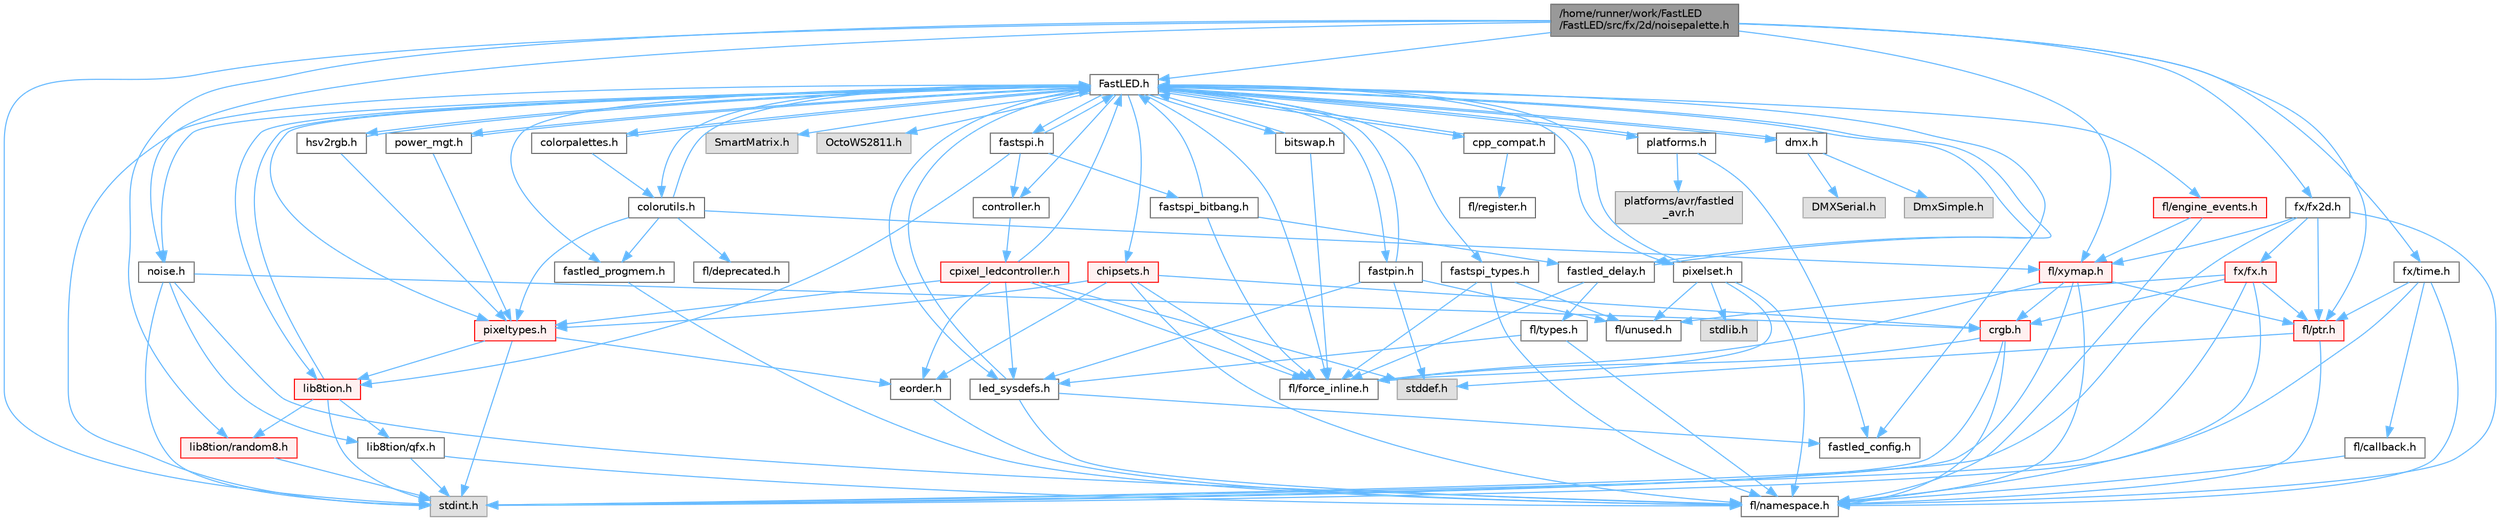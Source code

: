 digraph "/home/runner/work/FastLED/FastLED/src/fx/2d/noisepalette.h"
{
 // LATEX_PDF_SIZE
  bgcolor="transparent";
  edge [fontname=Helvetica,fontsize=10,labelfontname=Helvetica,labelfontsize=10];
  node [fontname=Helvetica,fontsize=10,shape=box,height=0.2,width=0.4];
  Node1 [id="Node000001",label="/home/runner/work/FastLED\l/FastLED/src/fx/2d/noisepalette.h",height=0.2,width=0.4,color="gray40", fillcolor="grey60", style="filled", fontcolor="black",tooltip="Demonstrates how to mix noise generation with color palettes on a 2D LED matrix."];
  Node1 -> Node2 [id="edge1_Node000001_Node000002",color="steelblue1",style="solid",tooltip=" "];
  Node2 [id="Node000002",label="stdint.h",height=0.2,width=0.4,color="grey60", fillcolor="#E0E0E0", style="filled",tooltip=" "];
  Node1 -> Node3 [id="edge2_Node000001_Node000003",color="steelblue1",style="solid",tooltip=" "];
  Node3 [id="Node000003",label="FastLED.h",height=0.2,width=0.4,color="grey40", fillcolor="white", style="filled",URL="$db/d97/_fast_l_e_d_8h.html",tooltip="central include file for FastLED, defines the CFastLED class/object"];
  Node3 -> Node2 [id="edge3_Node000003_Node000002",color="steelblue1",style="solid",tooltip=" "];
  Node3 -> Node4 [id="edge4_Node000003_Node000004",color="steelblue1",style="solid",tooltip=" "];
  Node4 [id="Node000004",label="SmartMatrix.h",height=0.2,width=0.4,color="grey60", fillcolor="#E0E0E0", style="filled",tooltip=" "];
  Node3 -> Node5 [id="edge5_Node000003_Node000005",color="steelblue1",style="solid",tooltip=" "];
  Node5 [id="Node000005",label="OctoWS2811.h",height=0.2,width=0.4,color="grey60", fillcolor="#E0E0E0", style="filled",tooltip=" "];
  Node3 -> Node6 [id="edge6_Node000003_Node000006",color="steelblue1",style="solid",tooltip=" "];
  Node6 [id="Node000006",label="fl/force_inline.h",height=0.2,width=0.4,color="grey40", fillcolor="white", style="filled",URL="$d8/d2d/fl_2force__inline_8h.html",tooltip=" "];
  Node3 -> Node7 [id="edge7_Node000003_Node000007",color="steelblue1",style="solid",tooltip=" "];
  Node7 [id="Node000007",label="cpp_compat.h",height=0.2,width=0.4,color="grey40", fillcolor="white", style="filled",URL="$d9/d13/cpp__compat_8h.html",tooltip="Compatibility functions based on C++ version."];
  Node7 -> Node3 [id="edge8_Node000007_Node000003",color="steelblue1",style="solid",tooltip=" "];
  Node7 -> Node8 [id="edge9_Node000007_Node000008",color="steelblue1",style="solid",tooltip=" "];
  Node8 [id="Node000008",label="fl/register.h",height=0.2,width=0.4,color="grey40", fillcolor="white", style="filled",URL="$d8/dc1/fl_2register_8h.html",tooltip=" "];
  Node3 -> Node9 [id="edge10_Node000003_Node000009",color="steelblue1",style="solid",tooltip=" "];
  Node9 [id="Node000009",label="fastled_config.h",height=0.2,width=0.4,color="grey40", fillcolor="white", style="filled",URL="$d5/d11/fastled__config_8h.html",tooltip="Contains definitions that can be used to configure FastLED at compile time."];
  Node3 -> Node10 [id="edge11_Node000003_Node000010",color="steelblue1",style="solid",tooltip=" "];
  Node10 [id="Node000010",label="led_sysdefs.h",height=0.2,width=0.4,color="grey40", fillcolor="white", style="filled",URL="$d9/d3e/led__sysdefs_8h.html",tooltip="Determines which platform system definitions to include."];
  Node10 -> Node3 [id="edge12_Node000010_Node000003",color="steelblue1",style="solid",tooltip=" "];
  Node10 -> Node9 [id="edge13_Node000010_Node000009",color="steelblue1",style="solid",tooltip=" "];
  Node10 -> Node11 [id="edge14_Node000010_Node000011",color="steelblue1",style="solid",tooltip=" "];
  Node11 [id="Node000011",label="fl/namespace.h",height=0.2,width=0.4,color="grey40", fillcolor="white", style="filled",URL="$df/d2a/namespace_8h.html",tooltip="Implements the FastLED namespace macros."];
  Node3 -> Node12 [id="edge15_Node000003_Node000012",color="steelblue1",style="solid",tooltip=" "];
  Node12 [id="Node000012",label="fastled_delay.h",height=0.2,width=0.4,color="grey40", fillcolor="white", style="filled",URL="$d0/da8/fastled__delay_8h.html",tooltip="Utility functions and classes for managing delay cycles."];
  Node12 -> Node3 [id="edge16_Node000012_Node000003",color="steelblue1",style="solid",tooltip=" "];
  Node12 -> Node13 [id="edge17_Node000012_Node000013",color="steelblue1",style="solid",tooltip=" "];
  Node13 [id="Node000013",label="fl/types.h",height=0.2,width=0.4,color="grey40", fillcolor="white", style="filled",URL="$d7/da1/fl_2types_8h.html",tooltip=" "];
  Node13 -> Node10 [id="edge18_Node000013_Node000010",color="steelblue1",style="solid",tooltip=" "];
  Node13 -> Node11 [id="edge19_Node000013_Node000011",color="steelblue1",style="solid",tooltip=" "];
  Node12 -> Node6 [id="edge20_Node000012_Node000006",color="steelblue1",style="solid",tooltip=" "];
  Node3 -> Node14 [id="edge21_Node000003_Node000014",color="steelblue1",style="solid",tooltip=" "];
  Node14 [id="Node000014",label="bitswap.h",height=0.2,width=0.4,color="grey40", fillcolor="white", style="filled",URL="$de/ded/bitswap_8h.html",tooltip="Functions for doing a rotation of bits/bytes used by parallel output."];
  Node14 -> Node3 [id="edge22_Node000014_Node000003",color="steelblue1",style="solid",tooltip=" "];
  Node14 -> Node6 [id="edge23_Node000014_Node000006",color="steelblue1",style="solid",tooltip=" "];
  Node3 -> Node15 [id="edge24_Node000003_Node000015",color="steelblue1",style="solid",tooltip=" "];
  Node15 [id="Node000015",label="controller.h",height=0.2,width=0.4,color="grey40", fillcolor="white", style="filled",URL="$d2/dd9/controller_8h.html",tooltip="deprecated: base definitions used by led controllers for writing out led data"];
  Node15 -> Node16 [id="edge25_Node000015_Node000016",color="steelblue1",style="solid",tooltip=" "];
  Node16 [id="Node000016",label="cpixel_ledcontroller.h",height=0.2,width=0.4,color="red", fillcolor="#FFF0F0", style="filled",URL="$d9/d57/cpixel__ledcontroller_8h.html",tooltip="defines the templated version of the CLEDController class"];
  Node16 -> Node17 [id="edge26_Node000016_Node000017",color="steelblue1",style="solid",tooltip=" "];
  Node17 [id="Node000017",label="stddef.h",height=0.2,width=0.4,color="grey60", fillcolor="#E0E0E0", style="filled",tooltip=" "];
  Node16 -> Node3 [id="edge27_Node000016_Node000003",color="steelblue1",style="solid",tooltip=" "];
  Node16 -> Node10 [id="edge28_Node000016_Node000010",color="steelblue1",style="solid",tooltip=" "];
  Node16 -> Node18 [id="edge29_Node000016_Node000018",color="steelblue1",style="solid",tooltip=" "];
  Node18 [id="Node000018",label="pixeltypes.h",height=0.2,width=0.4,color="red", fillcolor="#FFF0F0", style="filled",URL="$d2/dba/pixeltypes_8h.html",tooltip="Includes defintions for RGB and HSV pixels."];
  Node18 -> Node2 [id="edge30_Node000018_Node000002",color="steelblue1",style="solid",tooltip=" "];
  Node18 -> Node19 [id="edge31_Node000018_Node000019",color="steelblue1",style="solid",tooltip=" "];
  Node19 [id="Node000019",label="lib8tion.h",height=0.2,width=0.4,color="red", fillcolor="#FFF0F0", style="filled",URL="$df/da5/lib8tion_8h.html",tooltip="Fast, efficient 8-bit math functions specifically designed for high-performance LED programming."];
  Node19 -> Node3 [id="edge32_Node000019_Node000003",color="steelblue1",style="solid",tooltip=" "];
  Node19 -> Node2 [id="edge33_Node000019_Node000002",color="steelblue1",style="solid",tooltip=" "];
  Node19 -> Node22 [id="edge34_Node000019_Node000022",color="steelblue1",style="solid",tooltip=" "];
  Node22 [id="Node000022",label="lib8tion/qfx.h",height=0.2,width=0.4,color="grey40", fillcolor="white", style="filled",URL="$d2/d19/qfx_8h.html",tooltip=" "];
  Node22 -> Node2 [id="edge35_Node000022_Node000002",color="steelblue1",style="solid",tooltip=" "];
  Node22 -> Node11 [id="edge36_Node000022_Node000011",color="steelblue1",style="solid",tooltip=" "];
  Node19 -> Node31 [id="edge37_Node000019_Node000031",color="steelblue1",style="solid",tooltip=" "];
  Node31 [id="Node000031",label="lib8tion/random8.h",height=0.2,width=0.4,color="red", fillcolor="#FFF0F0", style="filled",URL="$d9/dfa/random8_8h.html",tooltip="Fast, efficient random number generators specifically designed for high-performance LED programming."];
  Node31 -> Node2 [id="edge38_Node000031_Node000002",color="steelblue1",style="solid",tooltip=" "];
  Node18 -> Node33 [id="edge39_Node000018_Node000033",color="steelblue1",style="solid",tooltip=" "];
  Node33 [id="Node000033",label="eorder.h",height=0.2,width=0.4,color="grey40", fillcolor="white", style="filled",URL="$db/d07/eorder_8h.html",tooltip="Defines color channel ordering enumerations."];
  Node33 -> Node11 [id="edge40_Node000033_Node000011",color="steelblue1",style="solid",tooltip=" "];
  Node16 -> Node33 [id="edge41_Node000016_Node000033",color="steelblue1",style="solid",tooltip=" "];
  Node16 -> Node6 [id="edge42_Node000016_Node000006",color="steelblue1",style="solid",tooltip=" "];
  Node3 -> Node63 [id="edge43_Node000003_Node000063",color="steelblue1",style="solid",tooltip=" "];
  Node63 [id="Node000063",label="fastpin.h",height=0.2,width=0.4,color="grey40", fillcolor="white", style="filled",URL="$db/d65/fastpin_8h.html",tooltip="Class base definitions for defining fast pin access."];
  Node63 -> Node3 [id="edge44_Node000063_Node000003",color="steelblue1",style="solid",tooltip=" "];
  Node63 -> Node10 [id="edge45_Node000063_Node000010",color="steelblue1",style="solid",tooltip=" "];
  Node63 -> Node17 [id="edge46_Node000063_Node000017",color="steelblue1",style="solid",tooltip=" "];
  Node63 -> Node48 [id="edge47_Node000063_Node000048",color="steelblue1",style="solid",tooltip=" "];
  Node48 [id="Node000048",label="fl/unused.h",height=0.2,width=0.4,color="grey40", fillcolor="white", style="filled",URL="$d8/d4b/unused_8h.html",tooltip=" "];
  Node3 -> Node64 [id="edge48_Node000003_Node000064",color="steelblue1",style="solid",tooltip=" "];
  Node64 [id="Node000064",label="fastspi_types.h",height=0.2,width=0.4,color="grey40", fillcolor="white", style="filled",URL="$d2/ddb/fastspi__types_8h.html",tooltip="Data types and constants used by SPI interfaces."];
  Node64 -> Node6 [id="edge49_Node000064_Node000006",color="steelblue1",style="solid",tooltip=" "];
  Node64 -> Node11 [id="edge50_Node000064_Node000011",color="steelblue1",style="solid",tooltip=" "];
  Node64 -> Node48 [id="edge51_Node000064_Node000048",color="steelblue1",style="solid",tooltip=" "];
  Node3 -> Node65 [id="edge52_Node000003_Node000065",color="steelblue1",style="solid",tooltip=" "];
  Node65 [id="Node000065",label="dmx.h",height=0.2,width=0.4,color="grey40", fillcolor="white", style="filled",URL="$d3/de1/dmx_8h.html",tooltip="Defines the DMX512-based LED controllers."];
  Node65 -> Node3 [id="edge53_Node000065_Node000003",color="steelblue1",style="solid",tooltip=" "];
  Node65 -> Node66 [id="edge54_Node000065_Node000066",color="steelblue1",style="solid",tooltip=" "];
  Node66 [id="Node000066",label="DmxSimple.h",height=0.2,width=0.4,color="grey60", fillcolor="#E0E0E0", style="filled",tooltip=" "];
  Node65 -> Node67 [id="edge55_Node000065_Node000067",color="steelblue1",style="solid",tooltip=" "];
  Node67 [id="Node000067",label="DMXSerial.h",height=0.2,width=0.4,color="grey60", fillcolor="#E0E0E0", style="filled",tooltip=" "];
  Node3 -> Node68 [id="edge56_Node000003_Node000068",color="steelblue1",style="solid",tooltip=" "];
  Node68 [id="Node000068",label="platforms.h",height=0.2,width=0.4,color="grey40", fillcolor="white", style="filled",URL="$da/dc9/platforms_8h.html",tooltip="Determines which platforms headers to include."];
  Node68 -> Node3 [id="edge57_Node000068_Node000003",color="steelblue1",style="solid",tooltip=" "];
  Node68 -> Node9 [id="edge58_Node000068_Node000009",color="steelblue1",style="solid",tooltip=" "];
  Node68 -> Node69 [id="edge59_Node000068_Node000069",color="steelblue1",style="solid",tooltip=" "];
  Node69 [id="Node000069",label="platforms/avr/fastled\l_avr.h",height=0.2,width=0.4,color="grey60", fillcolor="#E0E0E0", style="filled",tooltip=" "];
  Node3 -> Node70 [id="edge60_Node000003_Node000070",color="steelblue1",style="solid",tooltip=" "];
  Node70 [id="Node000070",label="fastled_progmem.h",height=0.2,width=0.4,color="grey40", fillcolor="white", style="filled",URL="$df/dab/fastled__progmem_8h.html",tooltip="Wrapper definitions to allow seamless use of PROGMEM in environments that have it."];
  Node70 -> Node11 [id="edge61_Node000070_Node000011",color="steelblue1",style="solid",tooltip=" "];
  Node3 -> Node19 [id="edge62_Node000003_Node000019",color="steelblue1",style="solid",tooltip=" "];
  Node3 -> Node18 [id="edge63_Node000003_Node000018",color="steelblue1",style="solid",tooltip=" "];
  Node3 -> Node71 [id="edge64_Node000003_Node000071",color="steelblue1",style="solid",tooltip=" "];
  Node71 [id="Node000071",label="hsv2rgb.h",height=0.2,width=0.4,color="grey40", fillcolor="white", style="filled",URL="$de/d9a/hsv2rgb_8h.html",tooltip="Functions to convert from the HSV colorspace to the RGB colorspace."];
  Node71 -> Node3 [id="edge65_Node000071_Node000003",color="steelblue1",style="solid",tooltip=" "];
  Node71 -> Node18 [id="edge66_Node000071_Node000018",color="steelblue1",style="solid",tooltip=" "];
  Node3 -> Node72 [id="edge67_Node000003_Node000072",color="steelblue1",style="solid",tooltip=" "];
  Node72 [id="Node000072",label="colorutils.h",height=0.2,width=0.4,color="grey40", fillcolor="white", style="filled",URL="$d1/dfb/colorutils_8h.html",tooltip="Utility functions for color fill, palettes, blending, and more."];
  Node72 -> Node3 [id="edge68_Node000072_Node000003",color="steelblue1",style="solid",tooltip=" "];
  Node72 -> Node18 [id="edge69_Node000072_Node000018",color="steelblue1",style="solid",tooltip=" "];
  Node72 -> Node70 [id="edge70_Node000072_Node000070",color="steelblue1",style="solid",tooltip=" "];
  Node72 -> Node51 [id="edge71_Node000072_Node000051",color="steelblue1",style="solid",tooltip=" "];
  Node51 [id="Node000051",label="fl/xymap.h",height=0.2,width=0.4,color="red", fillcolor="#FFF0F0", style="filled",URL="$d6/dc9/fl_2xymap_8h.html",tooltip=" "];
  Node51 -> Node2 [id="edge72_Node000051_Node000002",color="steelblue1",style="solid",tooltip=" "];
  Node51 -> Node26 [id="edge73_Node000051_Node000026",color="steelblue1",style="solid",tooltip=" "];
  Node26 [id="Node000026",label="crgb.h",height=0.2,width=0.4,color="red", fillcolor="#FFF0F0", style="filled",URL="$db/dd1/crgb_8h.html",tooltip="Defines the red, green, and blue (RGB) pixel struct."];
  Node26 -> Node2 [id="edge74_Node000026_Node000002",color="steelblue1",style="solid",tooltip=" "];
  Node26 -> Node11 [id="edge75_Node000026_Node000011",color="steelblue1",style="solid",tooltip=" "];
  Node26 -> Node6 [id="edge76_Node000026_Node000006",color="steelblue1",style="solid",tooltip=" "];
  Node51 -> Node6 [id="edge77_Node000051_Node000006",color="steelblue1",style="solid",tooltip=" "];
  Node51 -> Node36 [id="edge78_Node000051_Node000036",color="steelblue1",style="solid",tooltip=" "];
  Node36 [id="Node000036",label="fl/ptr.h",height=0.2,width=0.4,color="red", fillcolor="#FFF0F0", style="filled",URL="$d7/df1/fl_2ptr_8h.html",tooltip=" "];
  Node36 -> Node17 [id="edge79_Node000036_Node000017",color="steelblue1",style="solid",tooltip=" "];
  Node36 -> Node11 [id="edge80_Node000036_Node000011",color="steelblue1",style="solid",tooltip=" "];
  Node51 -> Node11 [id="edge81_Node000051_Node000011",color="steelblue1",style="solid",tooltip=" "];
  Node72 -> Node73 [id="edge82_Node000072_Node000073",color="steelblue1",style="solid",tooltip=" "];
  Node73 [id="Node000073",label="fl/deprecated.h",height=0.2,width=0.4,color="grey40", fillcolor="white", style="filled",URL="$d4/dce/deprecated_8h.html",tooltip=" "];
  Node3 -> Node74 [id="edge83_Node000003_Node000074",color="steelblue1",style="solid",tooltip=" "];
  Node74 [id="Node000074",label="pixelset.h",height=0.2,width=0.4,color="grey40", fillcolor="white", style="filled",URL="$d4/d46/pixelset_8h.html",tooltip="Declares classes for managing logical groups of LEDs."];
  Node74 -> Node3 [id="edge84_Node000074_Node000003",color="steelblue1",style="solid",tooltip=" "];
  Node74 -> Node6 [id="edge85_Node000074_Node000006",color="steelblue1",style="solid",tooltip=" "];
  Node74 -> Node48 [id="edge86_Node000074_Node000048",color="steelblue1",style="solid",tooltip=" "];
  Node74 -> Node75 [id="edge87_Node000074_Node000075",color="steelblue1",style="solid",tooltip=" "];
  Node75 [id="Node000075",label="stdlib.h",height=0.2,width=0.4,color="grey60", fillcolor="#E0E0E0", style="filled",tooltip=" "];
  Node74 -> Node11 [id="edge88_Node000074_Node000011",color="steelblue1",style="solid",tooltip=" "];
  Node3 -> Node76 [id="edge89_Node000003_Node000076",color="steelblue1",style="solid",tooltip=" "];
  Node76 [id="Node000076",label="colorpalettes.h",height=0.2,width=0.4,color="grey40", fillcolor="white", style="filled",URL="$dc/dcc/colorpalettes_8h.html",tooltip="Declarations for the predefined color palettes supplied by FastLED."];
  Node76 -> Node3 [id="edge90_Node000076_Node000003",color="steelblue1",style="solid",tooltip=" "];
  Node76 -> Node72 [id="edge91_Node000076_Node000072",color="steelblue1",style="solid",tooltip=" "];
  Node3 -> Node77 [id="edge92_Node000003_Node000077",color="steelblue1",style="solid",tooltip=" "];
  Node77 [id="Node000077",label="noise.h",height=0.2,width=0.4,color="grey40", fillcolor="white", style="filled",URL="$d1/d31/noise_8h.html",tooltip="Functions to generate and fill arrays with noise."];
  Node77 -> Node2 [id="edge93_Node000077_Node000002",color="steelblue1",style="solid",tooltip=" "];
  Node77 -> Node26 [id="edge94_Node000077_Node000026",color="steelblue1",style="solid",tooltip=" "];
  Node77 -> Node11 [id="edge95_Node000077_Node000011",color="steelblue1",style="solid",tooltip=" "];
  Node77 -> Node22 [id="edge96_Node000077_Node000022",color="steelblue1",style="solid",tooltip=" "];
  Node3 -> Node78 [id="edge97_Node000003_Node000078",color="steelblue1",style="solid",tooltip=" "];
  Node78 [id="Node000078",label="power_mgt.h",height=0.2,width=0.4,color="grey40", fillcolor="white", style="filled",URL="$dc/d5b/power__mgt_8h.html",tooltip="Functions to limit the power used by FastLED."];
  Node78 -> Node3 [id="edge98_Node000078_Node000003",color="steelblue1",style="solid",tooltip=" "];
  Node78 -> Node18 [id="edge99_Node000078_Node000018",color="steelblue1",style="solid",tooltip=" "];
  Node3 -> Node79 [id="edge100_Node000003_Node000079",color="steelblue1",style="solid",tooltip=" "];
  Node79 [id="Node000079",label="fastspi.h",height=0.2,width=0.4,color="grey40", fillcolor="white", style="filled",URL="$d6/ddc/fastspi_8h.html",tooltip="Serial peripheral interface (SPI) definitions per platform."];
  Node79 -> Node3 [id="edge101_Node000079_Node000003",color="steelblue1",style="solid",tooltip=" "];
  Node79 -> Node15 [id="edge102_Node000079_Node000015",color="steelblue1",style="solid",tooltip=" "];
  Node79 -> Node19 [id="edge103_Node000079_Node000019",color="steelblue1",style="solid",tooltip=" "];
  Node79 -> Node80 [id="edge104_Node000079_Node000080",color="steelblue1",style="solid",tooltip=" "];
  Node80 [id="Node000080",label="fastspi_bitbang.h",height=0.2,width=0.4,color="grey40", fillcolor="white", style="filled",URL="$d9/d8d/fastspi__bitbang_8h.html",tooltip="Software SPI (aka bit-banging) support."];
  Node80 -> Node3 [id="edge105_Node000080_Node000003",color="steelblue1",style="solid",tooltip=" "];
  Node80 -> Node12 [id="edge106_Node000080_Node000012",color="steelblue1",style="solid",tooltip=" "];
  Node80 -> Node6 [id="edge107_Node000080_Node000006",color="steelblue1",style="solid",tooltip=" "];
  Node3 -> Node81 [id="edge108_Node000003_Node000081",color="steelblue1",style="solid",tooltip=" "];
  Node81 [id="Node000081",label="chipsets.h",height=0.2,width=0.4,color="red", fillcolor="#FFF0F0", style="filled",URL="$db/d66/chipsets_8h.html",tooltip="Contains the bulk of the definitions for the various LED chipsets supported."];
  Node81 -> Node18 [id="edge109_Node000081_Node000018",color="steelblue1",style="solid",tooltip=" "];
  Node81 -> Node6 [id="edge110_Node000081_Node000006",color="steelblue1",style="solid",tooltip=" "];
  Node81 -> Node26 [id="edge111_Node000081_Node000026",color="steelblue1",style="solid",tooltip=" "];
  Node81 -> Node33 [id="edge112_Node000081_Node000033",color="steelblue1",style="solid",tooltip=" "];
  Node81 -> Node11 [id="edge113_Node000081_Node000011",color="steelblue1",style="solid",tooltip=" "];
  Node3 -> Node49 [id="edge114_Node000003_Node000049",color="steelblue1",style="solid",tooltip=" "];
  Node49 [id="Node000049",label="fl/engine_events.h",height=0.2,width=0.4,color="red", fillcolor="#FFF0F0", style="filled",URL="$dc/dd9/fl_2engine__events_8h.html",tooltip=" "];
  Node49 -> Node51 [id="edge115_Node000049_Node000051",color="steelblue1",style="solid",tooltip=" "];
  Node49 -> Node11 [id="edge116_Node000049_Node000011",color="steelblue1",style="solid",tooltip=" "];
  Node1 -> Node82 [id="edge117_Node000001_Node000082",color="steelblue1",style="solid",tooltip=" "];
  Node82 [id="Node000082",label="fx/fx2d.h",height=0.2,width=0.4,color="grey40", fillcolor="white", style="filled",URL="$d9/d43/fx2d_8h.html",tooltip=" "];
  Node82 -> Node2 [id="edge118_Node000082_Node000002",color="steelblue1",style="solid",tooltip=" "];
  Node82 -> Node51 [id="edge119_Node000082_Node000051",color="steelblue1",style="solid",tooltip=" "];
  Node82 -> Node11 [id="edge120_Node000082_Node000011",color="steelblue1",style="solid",tooltip=" "];
  Node82 -> Node83 [id="edge121_Node000082_Node000083",color="steelblue1",style="solid",tooltip=" "];
  Node83 [id="Node000083",label="fx/fx.h",height=0.2,width=0.4,color="red", fillcolor="#FFF0F0", style="filled",URL="$d2/d0c/fx_8h.html",tooltip=" "];
  Node83 -> Node2 [id="edge122_Node000083_Node000002",color="steelblue1",style="solid",tooltip=" "];
  Node83 -> Node26 [id="edge123_Node000083_Node000026",color="steelblue1",style="solid",tooltip=" "];
  Node83 -> Node11 [id="edge124_Node000083_Node000011",color="steelblue1",style="solid",tooltip=" "];
  Node83 -> Node36 [id="edge125_Node000083_Node000036",color="steelblue1",style="solid",tooltip=" "];
  Node83 -> Node48 [id="edge126_Node000083_Node000048",color="steelblue1",style="solid",tooltip=" "];
  Node82 -> Node36 [id="edge127_Node000082_Node000036",color="steelblue1",style="solid",tooltip=" "];
  Node1 -> Node31 [id="edge128_Node000001_Node000031",color="steelblue1",style="solid",tooltip=" "];
  Node1 -> Node77 [id="edge129_Node000001_Node000077",color="steelblue1",style="solid",tooltip=" "];
  Node1 -> Node36 [id="edge130_Node000001_Node000036",color="steelblue1",style="solid",tooltip=" "];
  Node1 -> Node51 [id="edge131_Node000001_Node000051",color="steelblue1",style="solid",tooltip=" "];
  Node1 -> Node86 [id="edge132_Node000001_Node000086",color="steelblue1",style="solid",tooltip=" "];
  Node86 [id="Node000086",label="fx/time.h",height=0.2,width=0.4,color="grey40", fillcolor="white", style="filled",URL="$de/df7/time_8h.html",tooltip=" "];
  Node86 -> Node2 [id="edge133_Node000086_Node000002",color="steelblue1",style="solid",tooltip=" "];
  Node86 -> Node36 [id="edge134_Node000086_Node000036",color="steelblue1",style="solid",tooltip=" "];
  Node86 -> Node87 [id="edge135_Node000086_Node000087",color="steelblue1",style="solid",tooltip=" "];
  Node87 [id="Node000087",label="fl/callback.h",height=0.2,width=0.4,color="grey40", fillcolor="white", style="filled",URL="$da/d05/callback_8h.html",tooltip=" "];
  Node87 -> Node11 [id="edge136_Node000087_Node000011",color="steelblue1",style="solid",tooltip=" "];
  Node86 -> Node11 [id="edge137_Node000086_Node000011",color="steelblue1",style="solid",tooltip=" "];
}
